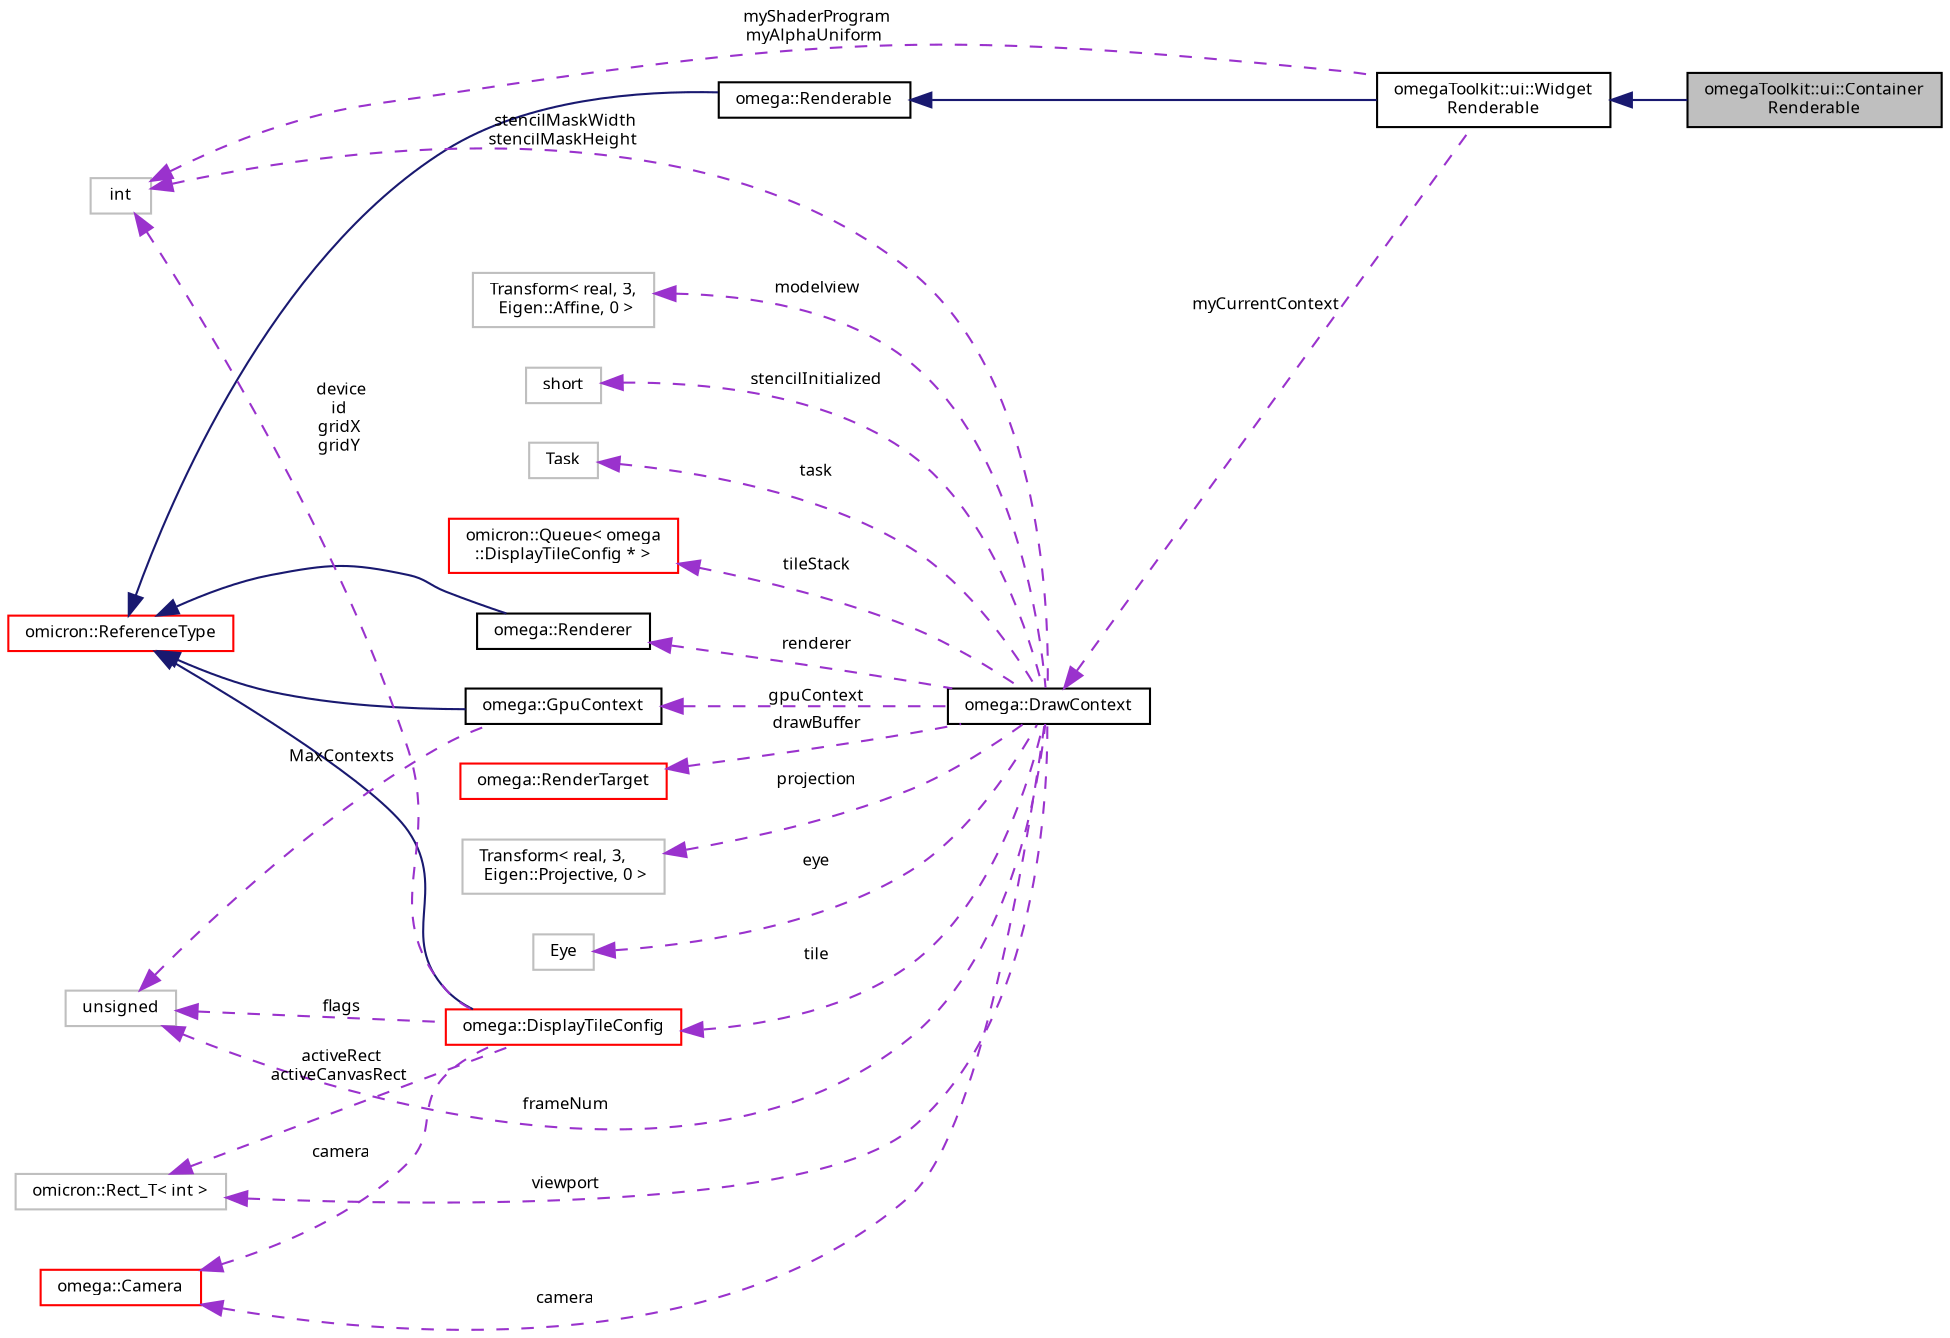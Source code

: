digraph "omegaToolkit::ui::ContainerRenderable"
{
  bgcolor="transparent";
  edge [fontname="FreeSans.ttf",fontsize="8",labelfontname="FreeSans.ttf",labelfontsize="8"];
  node [fontname="FreeSans.ttf",fontsize="8",shape=record];
  rankdir="LR";
  Node1 [label="omegaToolkit::ui::Container\lRenderable",height=0.2,width=0.4,color="black", fillcolor="grey75", style="filled", fontcolor="black"];
  Node2 -> Node1 [dir="back",color="midnightblue",fontsize="8",style="solid",fontname="FreeSans.ttf"];
  Node2 [label="omegaToolkit::ui::Widget\lRenderable",height=0.2,width=0.4,color="black",URL="$classomega_toolkit_1_1ui_1_1_widget_renderable.html"];
  Node3 -> Node2 [dir="back",color="midnightblue",fontsize="8",style="solid",fontname="FreeSans.ttf"];
  Node3 [label="omega::Renderable",height=0.2,width=0.4,color="black",URL="$classomega_1_1_renderable.html"];
  Node4 -> Node3 [dir="back",color="midnightblue",fontsize="8",style="solid",fontname="FreeSans.ttf"];
  Node4 [label="omicron::ReferenceType",height=0.2,width=0.4,color="red",URL="$classomicron_1_1_reference_type.html",tooltip="Implements a base class for reference-counted types. "];
  Node5 -> Node2 [dir="back",color="darkorchid3",fontsize="8",style="dashed",label=" myCurrentContext" ,fontname="FreeSans.ttf"];
  Node5 [label="omega::DrawContext",height=0.2,width=0.4,color="black",URL="$structomega_1_1_draw_context.html",tooltip="Contains information about the context in which drawing operations take place. "];
  Node6 -> Node5 [dir="back",color="darkorchid3",fontsize="8",style="dashed",label=" drawBuffer" ,fontname="FreeSans.ttf"];
  Node6 [label="omega::RenderTarget",height=0.2,width=0.4,color="red",URL="$classomega_1_1_render_target.html"];
  Node7 -> Node5 [dir="back",color="darkorchid3",fontsize="8",style="dashed",label=" projection" ,fontname="FreeSans.ttf"];
  Node7 [label="Transform\< real, 3,\l Eigen::Projective, 0 \>",height=0.2,width=0.4,color="grey75"];
  Node8 -> Node5 [dir="back",color="darkorchid3",fontsize="8",style="dashed",label=" tile" ,fontname="FreeSans.ttf"];
  Node8 [label="omega::DisplayTileConfig",height=0.2,width=0.4,color="red",URL="$classomega_1_1_display_tile_config.html"];
  Node4 -> Node8 [dir="back",color="midnightblue",fontsize="8",style="solid",fontname="FreeSans.ttf"];
  Node9 -> Node8 [dir="back",color="darkorchid3",fontsize="8",style="dashed",label=" camera" ,fontname="FreeSans.ttf"];
  Node9 [label="omega::Camera",height=0.2,width=0.4,color="red",URL="$classomega_1_1_camera.html",tooltip="The Camera class handles information about a view transformation, head tracking and optional target b..."];
  Node10 -> Node8 [dir="back",color="darkorchid3",fontsize="8",style="dashed",label=" device\nid\ngridX\ngridY" ,fontname="FreeSans.ttf"];
  Node10 [label="int",height=0.2,width=0.4,color="grey75"];
  Node11 -> Node8 [dir="back",color="darkorchid3",fontsize="8",style="dashed",label=" flags" ,fontname="FreeSans.ttf"];
  Node11 [label="unsigned",height=0.2,width=0.4,color="grey75"];
  Node12 -> Node8 [dir="back",color="darkorchid3",fontsize="8",style="dashed",label=" activeRect\nactiveCanvasRect" ,fontname="FreeSans.ttf"];
  Node12 [label="omicron::Rect_T\< int \>",height=0.2,width=0.4,color="grey75"];
  Node13 -> Node5 [dir="back",color="darkorchid3",fontsize="8",style="dashed",label=" modelview" ,fontname="FreeSans.ttf"];
  Node13 [label="Transform\< real, 3,\l Eigen::Affine, 0 \>",height=0.2,width=0.4,color="grey75"];
  Node9 -> Node5 [dir="back",color="darkorchid3",fontsize="8",style="dashed",label=" camera" ,fontname="FreeSans.ttf"];
  Node14 -> Node5 [dir="back",color="darkorchid3",fontsize="8",style="dashed",label=" stencilInitialized" ,fontname="FreeSans.ttf"];
  Node14 [label="short",height=0.2,width=0.4,color="grey75"];
  Node15 -> Node5 [dir="back",color="darkorchid3",fontsize="8",style="dashed",label=" task" ,fontname="FreeSans.ttf"];
  Node15 [label="Task",height=0.2,width=0.4,color="grey75"];
  Node16 -> Node5 [dir="back",color="darkorchid3",fontsize="8",style="dashed",label=" tileStack" ,fontname="FreeSans.ttf"];
  Node16 [label="omicron::Queue\< omega\l::DisplayTileConfig * \>",height=0.2,width=0.4,color="red",URL="$classomicron_1_1_queue.html"];
  Node10 -> Node5 [dir="back",color="darkorchid3",fontsize="8",style="dashed",label=" stencilMaskWidth\nstencilMaskHeight" ,fontname="FreeSans.ttf"];
  Node17 -> Node5 [dir="back",color="darkorchid3",fontsize="8",style="dashed",label=" renderer" ,fontname="FreeSans.ttf"];
  Node17 [label="omega::Renderer",height=0.2,width=0.4,color="black",URL="$classomega_1_1_renderer.html",tooltip="The omegalib renderer is the entry point for all of omegalib rendering code. "];
  Node4 -> Node17 [dir="back",color="midnightblue",fontsize="8",style="solid",fontname="FreeSans.ttf"];
  Node18 -> Node5 [dir="back",color="darkorchid3",fontsize="8",style="dashed",label=" gpuContext" ,fontname="FreeSans.ttf"];
  Node18 [label="omega::GpuContext",height=0.2,width=0.4,color="black",URL="$classomega_1_1_gpu_context.html"];
  Node4 -> Node18 [dir="back",color="midnightblue",fontsize="8",style="solid",fontname="FreeSans.ttf"];
  Node11 -> Node18 [dir="back",color="darkorchid3",fontsize="8",style="dashed",label=" MaxContexts" ,fontname="FreeSans.ttf"];
  Node11 -> Node5 [dir="back",color="darkorchid3",fontsize="8",style="dashed",label=" frameNum" ,fontname="FreeSans.ttf"];
  Node19 -> Node5 [dir="back",color="darkorchid3",fontsize="8",style="dashed",label=" eye" ,fontname="FreeSans.ttf"];
  Node19 [label="Eye",height=0.2,width=0.4,color="grey75"];
  Node12 -> Node5 [dir="back",color="darkorchid3",fontsize="8",style="dashed",label=" viewport" ,fontname="FreeSans.ttf"];
  Node10 -> Node2 [dir="back",color="darkorchid3",fontsize="8",style="dashed",label=" myShaderProgram\nmyAlphaUniform" ,fontname="FreeSans.ttf"];
}
